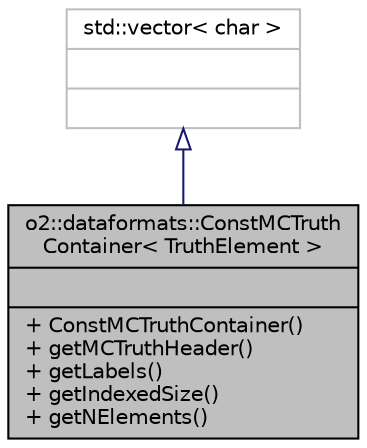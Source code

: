 digraph "o2::dataformats::ConstMCTruthContainer&lt; TruthElement &gt;"
{
 // INTERACTIVE_SVG=YES
  bgcolor="transparent";
  edge [fontname="Helvetica",fontsize="10",labelfontname="Helvetica",labelfontsize="10"];
  node [fontname="Helvetica",fontsize="10",shape=record];
  Node2 [label="{o2::dataformats::ConstMCTruth\lContainer\< TruthElement \>\n||+ ConstMCTruthContainer()\l+ getMCTruthHeader()\l+ getLabels()\l+ getIndexedSize()\l+ getNElements()\l}",height=0.2,width=0.4,color="black", fillcolor="grey75", style="filled", fontcolor="black"];
  Node3 -> Node2 [dir="back",color="midnightblue",fontsize="10",style="solid",arrowtail="onormal",fontname="Helvetica"];
  Node3 [label="{std::vector\< char \>\n||}",height=0.2,width=0.4,color="grey75"];
}
